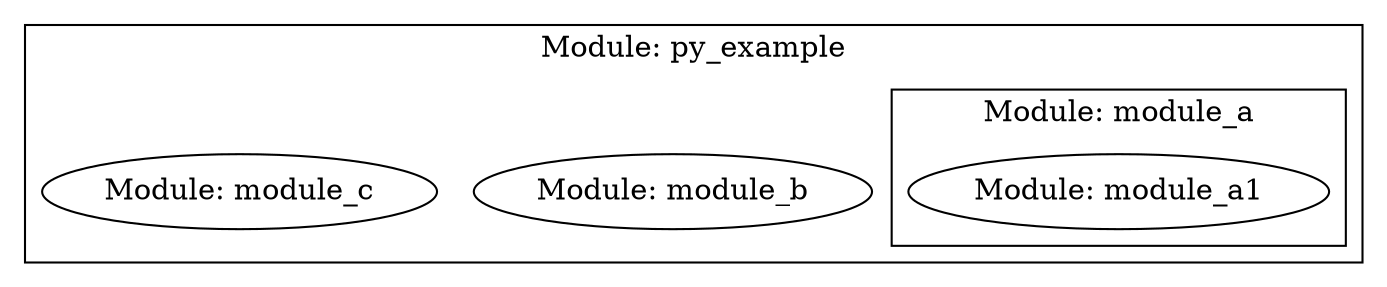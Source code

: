 digraph G {
    "module_b" [label = "Module: module_b"];
    "module_c" [label = "Module: module_c"];
    subgraph "cluster_/home/lbaf23/code/repo-analyzer/examples/py_example" {
        label = "Module: py_example";
        "module_b" [label="Module: module_b"];
        "module_c" [label="Module: module_c"];
        subgraph "cluster_module_a" {
            label = "Module: module_a";
            "module_a/module_a1" [label="Module: module_a1"];
        }
    }
}
